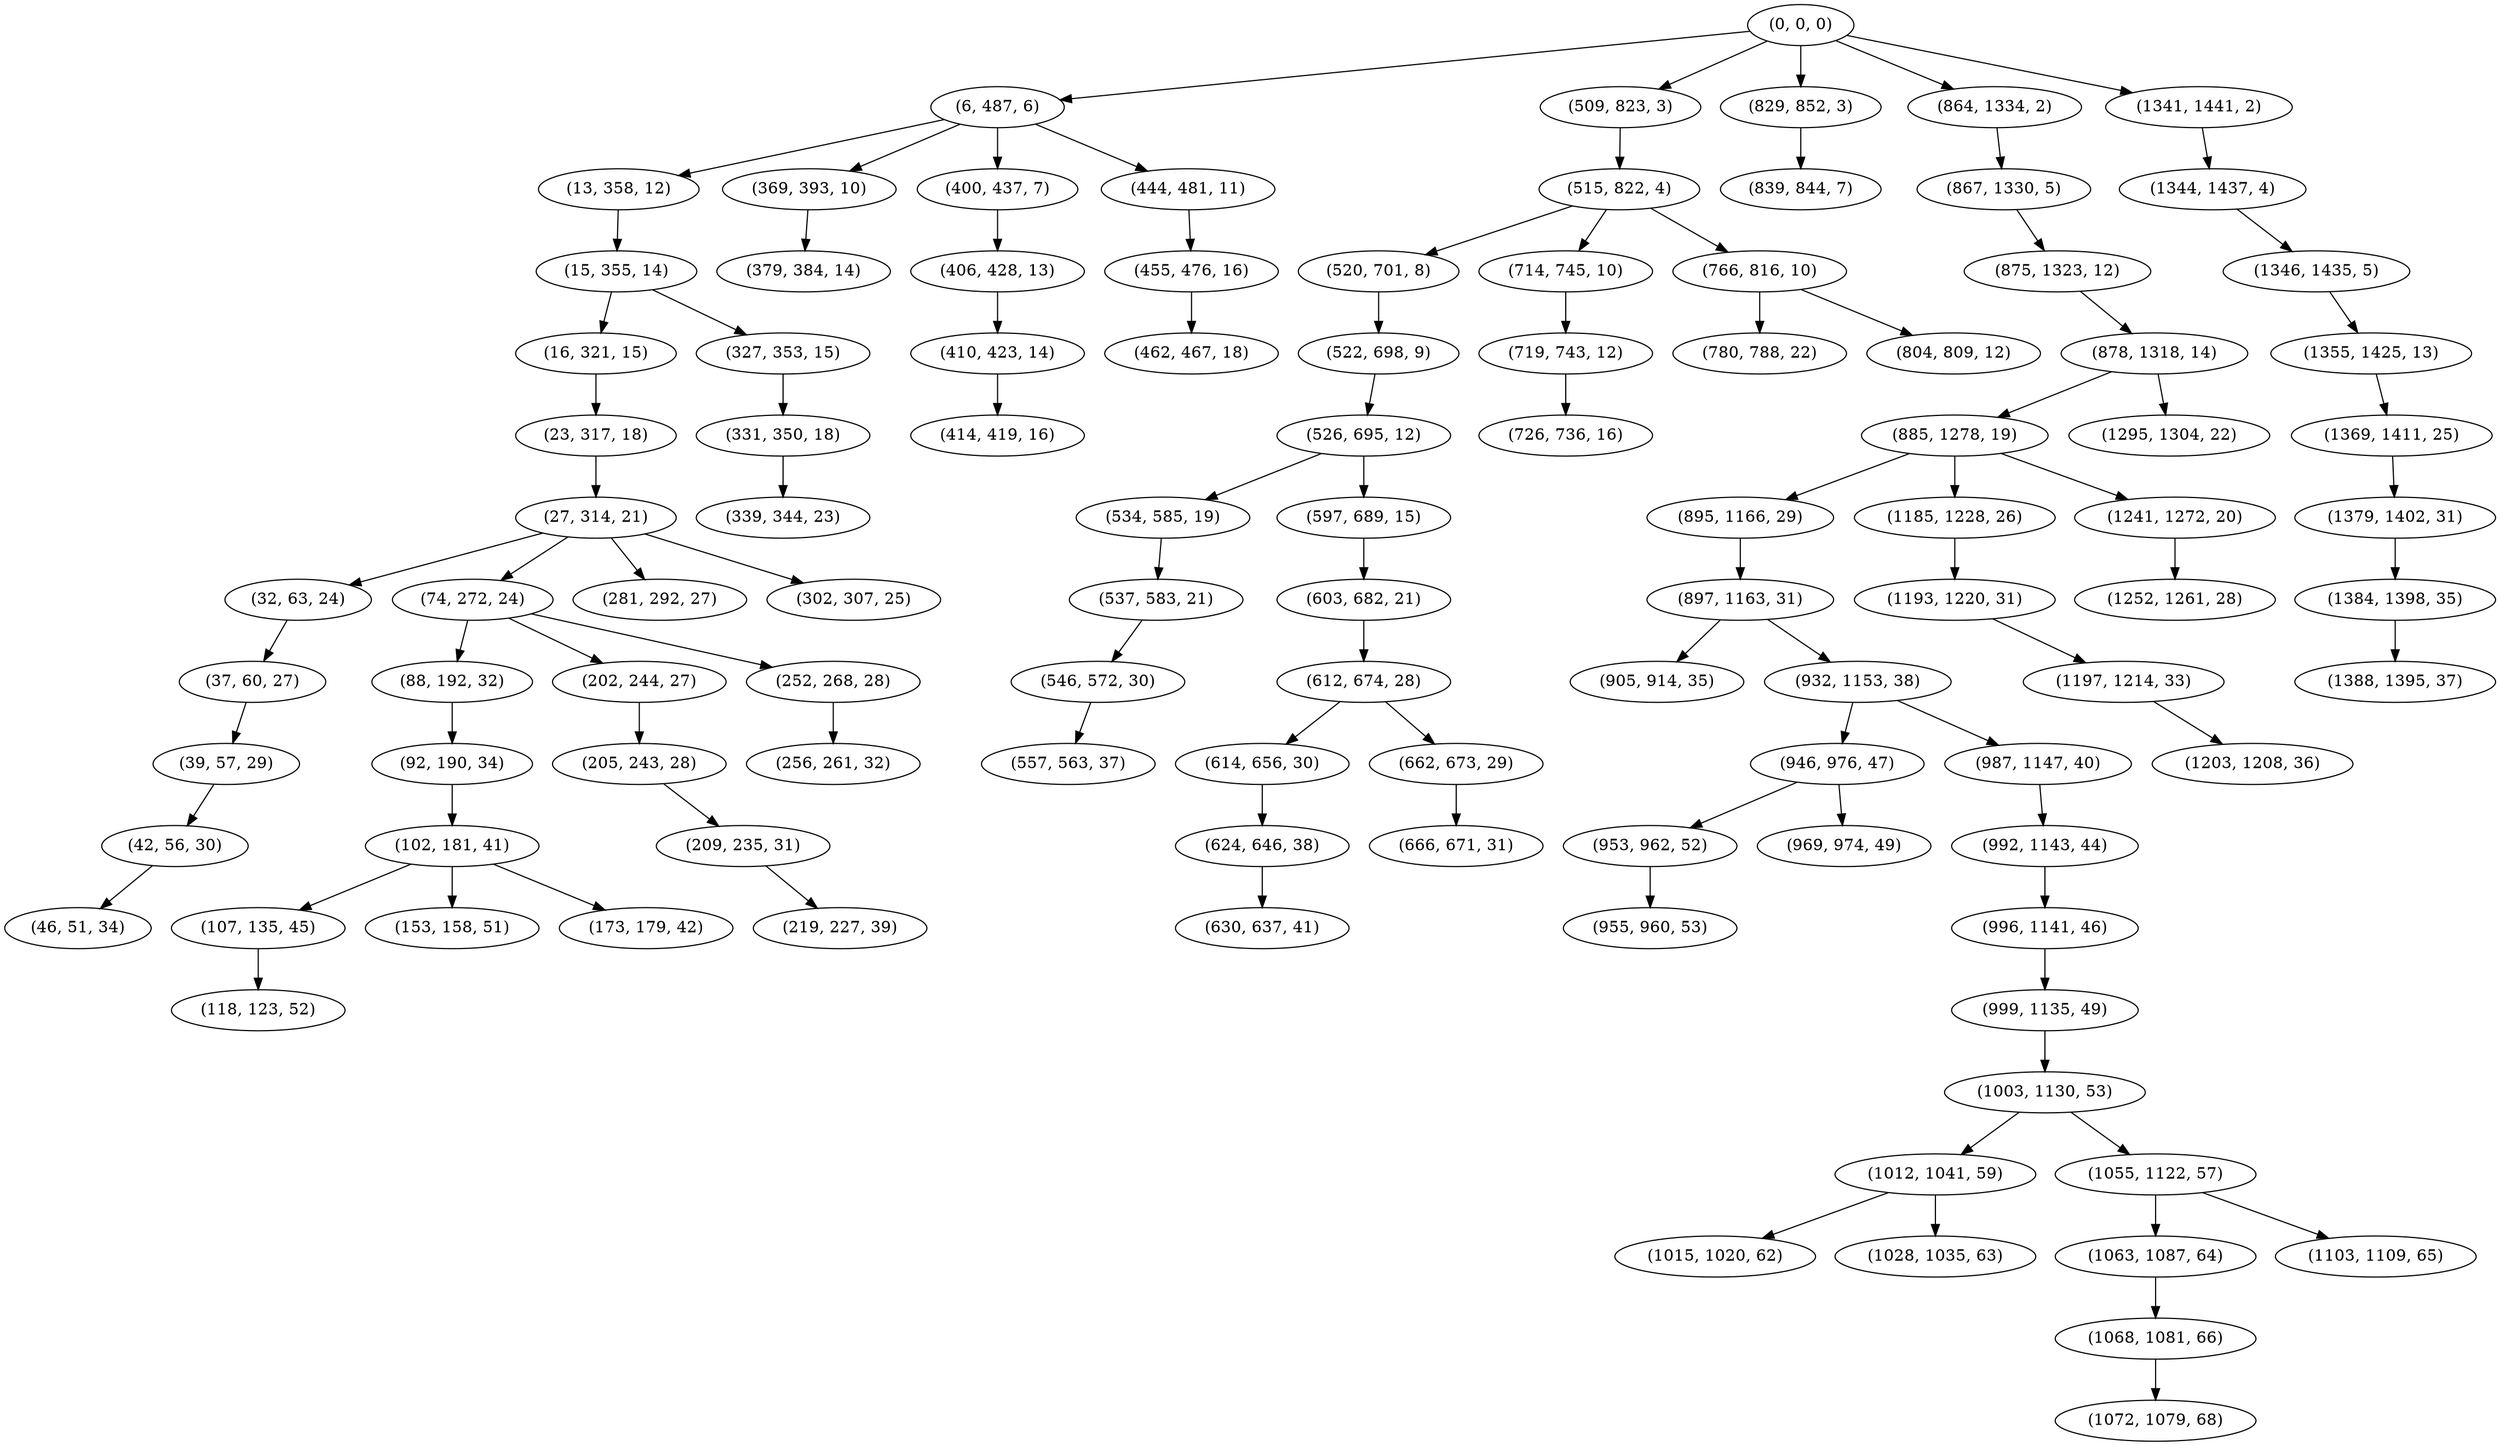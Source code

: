 digraph tree {
    "(0, 0, 0)";
    "(6, 487, 6)";
    "(13, 358, 12)";
    "(15, 355, 14)";
    "(16, 321, 15)";
    "(23, 317, 18)";
    "(27, 314, 21)";
    "(32, 63, 24)";
    "(37, 60, 27)";
    "(39, 57, 29)";
    "(42, 56, 30)";
    "(46, 51, 34)";
    "(74, 272, 24)";
    "(88, 192, 32)";
    "(92, 190, 34)";
    "(102, 181, 41)";
    "(107, 135, 45)";
    "(118, 123, 52)";
    "(153, 158, 51)";
    "(173, 179, 42)";
    "(202, 244, 27)";
    "(205, 243, 28)";
    "(209, 235, 31)";
    "(219, 227, 39)";
    "(252, 268, 28)";
    "(256, 261, 32)";
    "(281, 292, 27)";
    "(302, 307, 25)";
    "(327, 353, 15)";
    "(331, 350, 18)";
    "(339, 344, 23)";
    "(369, 393, 10)";
    "(379, 384, 14)";
    "(400, 437, 7)";
    "(406, 428, 13)";
    "(410, 423, 14)";
    "(414, 419, 16)";
    "(444, 481, 11)";
    "(455, 476, 16)";
    "(462, 467, 18)";
    "(509, 823, 3)";
    "(515, 822, 4)";
    "(520, 701, 8)";
    "(522, 698, 9)";
    "(526, 695, 12)";
    "(534, 585, 19)";
    "(537, 583, 21)";
    "(546, 572, 30)";
    "(557, 563, 37)";
    "(597, 689, 15)";
    "(603, 682, 21)";
    "(612, 674, 28)";
    "(614, 656, 30)";
    "(624, 646, 38)";
    "(630, 637, 41)";
    "(662, 673, 29)";
    "(666, 671, 31)";
    "(714, 745, 10)";
    "(719, 743, 12)";
    "(726, 736, 16)";
    "(766, 816, 10)";
    "(780, 788, 22)";
    "(804, 809, 12)";
    "(829, 852, 3)";
    "(839, 844, 7)";
    "(864, 1334, 2)";
    "(867, 1330, 5)";
    "(875, 1323, 12)";
    "(878, 1318, 14)";
    "(885, 1278, 19)";
    "(895, 1166, 29)";
    "(897, 1163, 31)";
    "(905, 914, 35)";
    "(932, 1153, 38)";
    "(946, 976, 47)";
    "(953, 962, 52)";
    "(955, 960, 53)";
    "(969, 974, 49)";
    "(987, 1147, 40)";
    "(992, 1143, 44)";
    "(996, 1141, 46)";
    "(999, 1135, 49)";
    "(1003, 1130, 53)";
    "(1012, 1041, 59)";
    "(1015, 1020, 62)";
    "(1028, 1035, 63)";
    "(1055, 1122, 57)";
    "(1063, 1087, 64)";
    "(1068, 1081, 66)";
    "(1072, 1079, 68)";
    "(1103, 1109, 65)";
    "(1185, 1228, 26)";
    "(1193, 1220, 31)";
    "(1197, 1214, 33)";
    "(1203, 1208, 36)";
    "(1241, 1272, 20)";
    "(1252, 1261, 28)";
    "(1295, 1304, 22)";
    "(1341, 1441, 2)";
    "(1344, 1437, 4)";
    "(1346, 1435, 5)";
    "(1355, 1425, 13)";
    "(1369, 1411, 25)";
    "(1379, 1402, 31)";
    "(1384, 1398, 35)";
    "(1388, 1395, 37)";
    "(0, 0, 0)" -> "(6, 487, 6)";
    "(0, 0, 0)" -> "(509, 823, 3)";
    "(0, 0, 0)" -> "(829, 852, 3)";
    "(0, 0, 0)" -> "(864, 1334, 2)";
    "(0, 0, 0)" -> "(1341, 1441, 2)";
    "(6, 487, 6)" -> "(13, 358, 12)";
    "(6, 487, 6)" -> "(369, 393, 10)";
    "(6, 487, 6)" -> "(400, 437, 7)";
    "(6, 487, 6)" -> "(444, 481, 11)";
    "(13, 358, 12)" -> "(15, 355, 14)";
    "(15, 355, 14)" -> "(16, 321, 15)";
    "(15, 355, 14)" -> "(327, 353, 15)";
    "(16, 321, 15)" -> "(23, 317, 18)";
    "(23, 317, 18)" -> "(27, 314, 21)";
    "(27, 314, 21)" -> "(32, 63, 24)";
    "(27, 314, 21)" -> "(74, 272, 24)";
    "(27, 314, 21)" -> "(281, 292, 27)";
    "(27, 314, 21)" -> "(302, 307, 25)";
    "(32, 63, 24)" -> "(37, 60, 27)";
    "(37, 60, 27)" -> "(39, 57, 29)";
    "(39, 57, 29)" -> "(42, 56, 30)";
    "(42, 56, 30)" -> "(46, 51, 34)";
    "(74, 272, 24)" -> "(88, 192, 32)";
    "(74, 272, 24)" -> "(202, 244, 27)";
    "(74, 272, 24)" -> "(252, 268, 28)";
    "(88, 192, 32)" -> "(92, 190, 34)";
    "(92, 190, 34)" -> "(102, 181, 41)";
    "(102, 181, 41)" -> "(107, 135, 45)";
    "(102, 181, 41)" -> "(153, 158, 51)";
    "(102, 181, 41)" -> "(173, 179, 42)";
    "(107, 135, 45)" -> "(118, 123, 52)";
    "(202, 244, 27)" -> "(205, 243, 28)";
    "(205, 243, 28)" -> "(209, 235, 31)";
    "(209, 235, 31)" -> "(219, 227, 39)";
    "(252, 268, 28)" -> "(256, 261, 32)";
    "(327, 353, 15)" -> "(331, 350, 18)";
    "(331, 350, 18)" -> "(339, 344, 23)";
    "(369, 393, 10)" -> "(379, 384, 14)";
    "(400, 437, 7)" -> "(406, 428, 13)";
    "(406, 428, 13)" -> "(410, 423, 14)";
    "(410, 423, 14)" -> "(414, 419, 16)";
    "(444, 481, 11)" -> "(455, 476, 16)";
    "(455, 476, 16)" -> "(462, 467, 18)";
    "(509, 823, 3)" -> "(515, 822, 4)";
    "(515, 822, 4)" -> "(520, 701, 8)";
    "(515, 822, 4)" -> "(714, 745, 10)";
    "(515, 822, 4)" -> "(766, 816, 10)";
    "(520, 701, 8)" -> "(522, 698, 9)";
    "(522, 698, 9)" -> "(526, 695, 12)";
    "(526, 695, 12)" -> "(534, 585, 19)";
    "(526, 695, 12)" -> "(597, 689, 15)";
    "(534, 585, 19)" -> "(537, 583, 21)";
    "(537, 583, 21)" -> "(546, 572, 30)";
    "(546, 572, 30)" -> "(557, 563, 37)";
    "(597, 689, 15)" -> "(603, 682, 21)";
    "(603, 682, 21)" -> "(612, 674, 28)";
    "(612, 674, 28)" -> "(614, 656, 30)";
    "(612, 674, 28)" -> "(662, 673, 29)";
    "(614, 656, 30)" -> "(624, 646, 38)";
    "(624, 646, 38)" -> "(630, 637, 41)";
    "(662, 673, 29)" -> "(666, 671, 31)";
    "(714, 745, 10)" -> "(719, 743, 12)";
    "(719, 743, 12)" -> "(726, 736, 16)";
    "(766, 816, 10)" -> "(780, 788, 22)";
    "(766, 816, 10)" -> "(804, 809, 12)";
    "(829, 852, 3)" -> "(839, 844, 7)";
    "(864, 1334, 2)" -> "(867, 1330, 5)";
    "(867, 1330, 5)" -> "(875, 1323, 12)";
    "(875, 1323, 12)" -> "(878, 1318, 14)";
    "(878, 1318, 14)" -> "(885, 1278, 19)";
    "(878, 1318, 14)" -> "(1295, 1304, 22)";
    "(885, 1278, 19)" -> "(895, 1166, 29)";
    "(885, 1278, 19)" -> "(1185, 1228, 26)";
    "(885, 1278, 19)" -> "(1241, 1272, 20)";
    "(895, 1166, 29)" -> "(897, 1163, 31)";
    "(897, 1163, 31)" -> "(905, 914, 35)";
    "(897, 1163, 31)" -> "(932, 1153, 38)";
    "(932, 1153, 38)" -> "(946, 976, 47)";
    "(932, 1153, 38)" -> "(987, 1147, 40)";
    "(946, 976, 47)" -> "(953, 962, 52)";
    "(946, 976, 47)" -> "(969, 974, 49)";
    "(953, 962, 52)" -> "(955, 960, 53)";
    "(987, 1147, 40)" -> "(992, 1143, 44)";
    "(992, 1143, 44)" -> "(996, 1141, 46)";
    "(996, 1141, 46)" -> "(999, 1135, 49)";
    "(999, 1135, 49)" -> "(1003, 1130, 53)";
    "(1003, 1130, 53)" -> "(1012, 1041, 59)";
    "(1003, 1130, 53)" -> "(1055, 1122, 57)";
    "(1012, 1041, 59)" -> "(1015, 1020, 62)";
    "(1012, 1041, 59)" -> "(1028, 1035, 63)";
    "(1055, 1122, 57)" -> "(1063, 1087, 64)";
    "(1055, 1122, 57)" -> "(1103, 1109, 65)";
    "(1063, 1087, 64)" -> "(1068, 1081, 66)";
    "(1068, 1081, 66)" -> "(1072, 1079, 68)";
    "(1185, 1228, 26)" -> "(1193, 1220, 31)";
    "(1193, 1220, 31)" -> "(1197, 1214, 33)";
    "(1197, 1214, 33)" -> "(1203, 1208, 36)";
    "(1241, 1272, 20)" -> "(1252, 1261, 28)";
    "(1341, 1441, 2)" -> "(1344, 1437, 4)";
    "(1344, 1437, 4)" -> "(1346, 1435, 5)";
    "(1346, 1435, 5)" -> "(1355, 1425, 13)";
    "(1355, 1425, 13)" -> "(1369, 1411, 25)";
    "(1369, 1411, 25)" -> "(1379, 1402, 31)";
    "(1379, 1402, 31)" -> "(1384, 1398, 35)";
    "(1384, 1398, 35)" -> "(1388, 1395, 37)";
}
